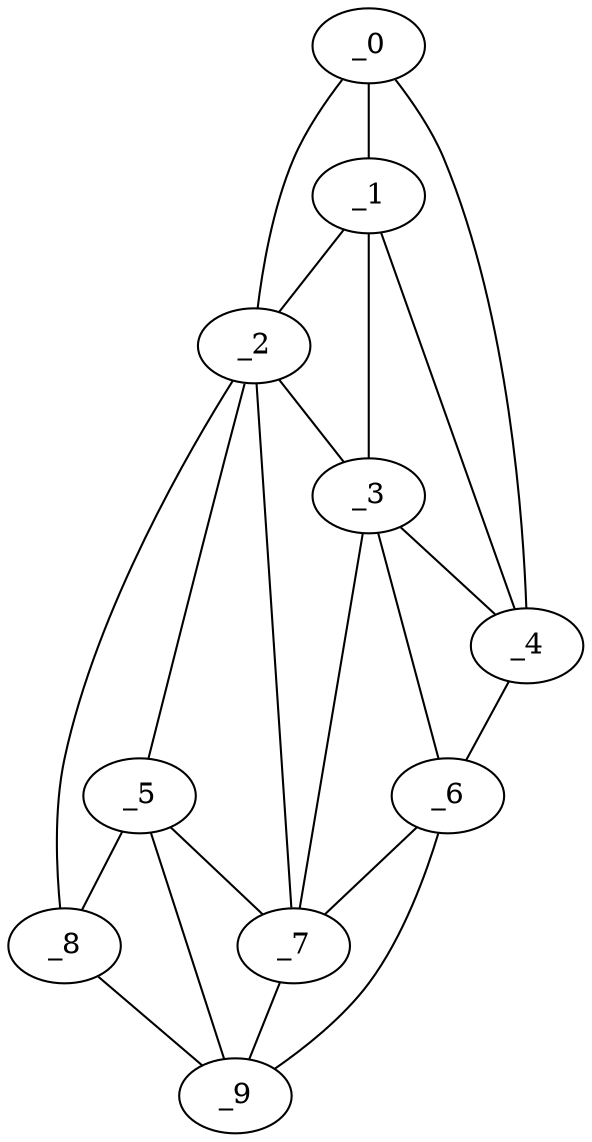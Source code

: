 graph "obj12__295.gxl" {
	_0	 [x=21,
		y=74];
	_1	 [x=42,
		y=82];
	_0 -- _1	 [valence=2];
	_2	 [x=49,
		y=2];
	_0 -- _2	 [valence=1];
	_4	 [x=72,
		y=123];
	_0 -- _4	 [valence=1];
	_1 -- _2	 [valence=1];
	_3	 [x=64,
		y=79];
	_1 -- _3	 [valence=1];
	_1 -- _4	 [valence=2];
	_2 -- _3	 [valence=2];
	_5	 [x=86,
		y=10];
	_2 -- _5	 [valence=2];
	_7	 [x=91,
		y=61];
	_2 -- _7	 [valence=1];
	_8	 [x=97,
		y=8];
	_2 -- _8	 [valence=1];
	_3 -- _4	 [valence=2];
	_6	 [x=87,
		y=121];
	_3 -- _6	 [valence=2];
	_3 -- _7	 [valence=2];
	_4 -- _6	 [valence=1];
	_5 -- _7	 [valence=2];
	_5 -- _8	 [valence=2];
	_9	 [x=109,
		y=44];
	_5 -- _9	 [valence=2];
	_6 -- _7	 [valence=1];
	_6 -- _9	 [valence=1];
	_7 -- _9	 [valence=1];
	_8 -- _9	 [valence=1];
}
